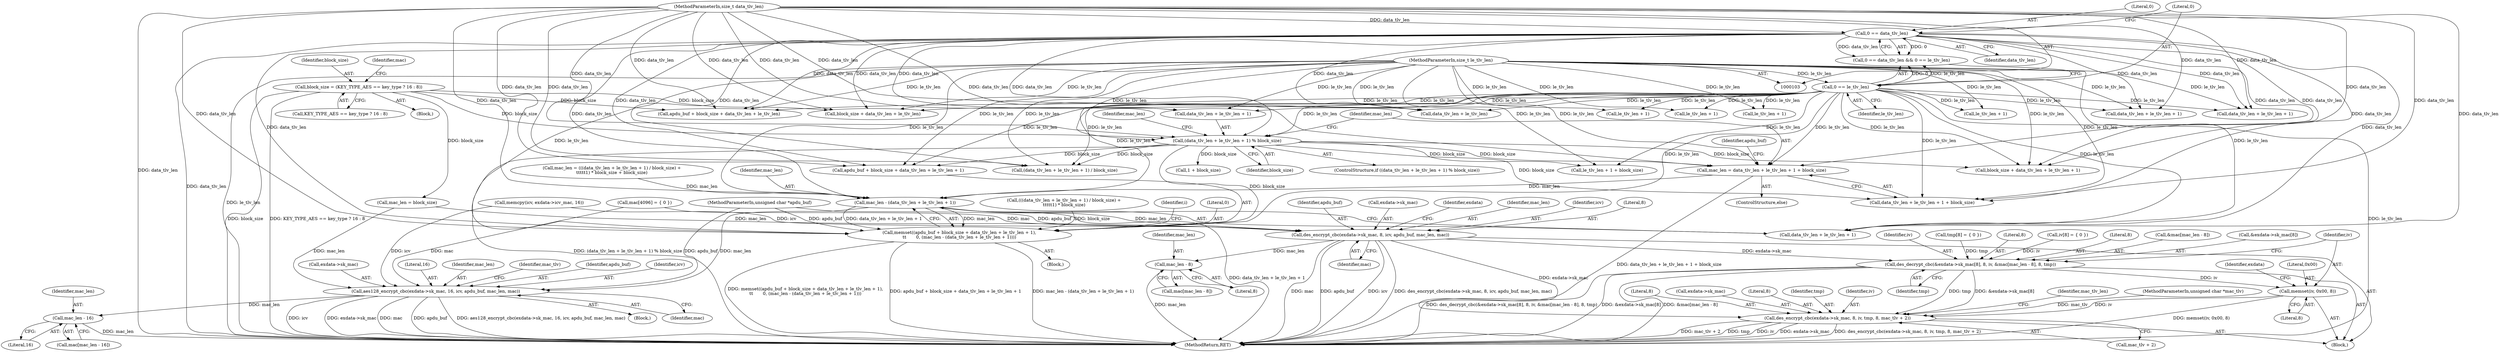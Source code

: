 digraph "1_OpenSC_8fe377e93b4b56060e5bbfb6f3142ceaeca744fa_6@integer" {
"1000203" [label="(Call,mac_len = data_tlv_len + le_tlv_len + 1 + block_size)"];
"1000106" [label="(MethodParameterIn,size_t data_tlv_len)"];
"1000157" [label="(Call,0 == data_tlv_len)"];
"1000107" [label="(MethodParameterIn,size_t le_tlv_len)"];
"1000160" [label="(Call,0 == le_tlv_len)"];
"1000180" [label="(Call,(data_tlv_len + le_tlv_len + 1) % block_size)"];
"1000113" [label="(Call,block_size = (KEY_TYPE_AES == key_type ? 16 : 8))"];
"1000223" [label="(Call,mac_len - (data_tlv_len + le_tlv_len + 1))"];
"1000212" [label="(Call,memset((apdu_buf + block_size + data_tlv_len + le_tlv_len + 1),\n\t\t       0, (mac_len - (data_tlv_len + le_tlv_len + 1))))"];
"1000278" [label="(Call,aes128_encrypt_cbc(exdata->sk_mac, 16, icv, apdu_buf, mac_len, mac))"];
"1000294" [label="(Call,mac_len - 16)"];
"1000306" [label="(Call,des_encrypt_cbc(exdata->sk_mac, 8, icv, apdu_buf, mac_len, mac))"];
"1000315" [label="(Call,des_decrypt_cbc(&exdata->sk_mac[8], 8, iv, &mac[mac_len - 8], 8, tmp))"];
"1000332" [label="(Call,memset(iv, 0x00, 8))"];
"1000336" [label="(Call,des_encrypt_cbc(exdata->sk_mac, 8, iv, tmp, 8, mac_tlv + 2))"];
"1000327" [label="(Call,mac_len - 8)"];
"1000204" [label="(Identifier,mac_len)"];
"1000335" [label="(Literal,8)"];
"1000161" [label="(Literal,0)"];
"1000296" [label="(Literal,16)"];
"1000217" [label="(Call,data_tlv_len + le_tlv_len + 1)"];
"1000284" [label="(Identifier,apdu_buf)"];
"1000343" [label="(Literal,8)"];
"1000180" [label="(Call,(data_tlv_len + le_tlv_len + 1) % block_size)"];
"1000316" [label="(Call,&exdata->sk_mac[8])"];
"1000323" [label="(Identifier,iv)"];
"1000337" [label="(Call,exdata->sk_mac)"];
"1000304" [label="(Call,tmp[8] = { 0 })"];
"1000181" [label="(Call,data_tlv_len + le_tlv_len + 1)"];
"1000190" [label="(Call,(((data_tlv_len + le_tlv_len + 1) / block_size) +\n\t\t\t\t\t1) * block_size)"];
"1000319" [label="(Identifier,exdata)"];
"1000340" [label="(Literal,8)"];
"1000299" [label="(Block,)"];
"1000278" [label="(Call,aes128_encrypt_cbc(exdata->sk_mac, 16, icv, apdu_buf, mac_len, mac))"];
"1000313" [label="(Identifier,mac_len)"];
"1000285" [label="(Identifier,mac_len)"];
"1000213" [label="(Call,apdu_buf + block_size + data_tlv_len + le_tlv_len + 1)"];
"1000227" [label="(Call,le_tlv_len + 1)"];
"1000311" [label="(Identifier,icv)"];
"1000159" [label="(Identifier,data_tlv_len)"];
"1000183" [label="(Call,le_tlv_len + 1)"];
"1000202" [label="(ControlStructure,else)"];
"1000193" [label="(Call,data_tlv_len + le_tlv_len + 1)"];
"1000315" [label="(Call,des_decrypt_cbc(&exdata->sk_mac[8], 8, iv, &mac[mac_len - 8], 8, tmp))"];
"1000328" [label="(Identifier,mac_len)"];
"1000219" [label="(Call,le_tlv_len + 1)"];
"1000289" [label="(Identifier,mac_tlv)"];
"1000336" [label="(Call,des_encrypt_cbc(exdata->sk_mac, 8, iv, tmp, 8, mac_tlv + 2))"];
"1000156" [label="(Call,0 == data_tlv_len && 0 == le_tlv_len)"];
"1000314" [label="(Identifier,mac)"];
"1000306" [label="(Call,des_encrypt_cbc(exdata->sk_mac, 8, icv, apdu_buf, mac_len, mac))"];
"1000224" [label="(Identifier,mac_len)"];
"1000334" [label="(Literal,0x00)"];
"1000267" [label="(Call,memcpy(icv, exdata->icv_mac, 16))"];
"1000207" [label="(Call,le_tlv_len + 1 + block_size)"];
"1000277" [label="(Block,)"];
"1000188" [label="(Identifier,mac_len)"];
"1000295" [label="(Identifier,mac_len)"];
"1000333" [label="(Identifier,iv)"];
"1000192" [label="(Call,(data_tlv_len + le_tlv_len + 1) / block_size)"];
"1000325" [label="(Call,mac[mac_len - 8])"];
"1000283" [label="(Identifier,icv)"];
"1000332" [label="(Call,memset(iv, 0x00, 8))"];
"1000338" [label="(Identifier,exdata)"];
"1000331" [label="(Identifier,tmp)"];
"1000329" [label="(Literal,8)"];
"1000171" [label="(Call,apdu_buf + block_size + data_tlv_len + le_tlv_len)"];
"1000215" [label="(Call,block_size + data_tlv_len + le_tlv_len + 1)"];
"1000175" [label="(Call,data_tlv_len + le_tlv_len)"];
"1000327" [label="(Call,mac_len - 8)"];
"1000212" [label="(Call,memset((apdu_buf + block_size + data_tlv_len + le_tlv_len + 1),\n\t\t       0, (mac_len - (data_tlv_len + le_tlv_len + 1))))"];
"1000225" [label="(Call,data_tlv_len + le_tlv_len + 1)"];
"1000160" [label="(Call,0 == le_tlv_len)"];
"1000195" [label="(Call,le_tlv_len + 1)"];
"1000342" [label="(Identifier,tmp)"];
"1000223" [label="(Call,mac_len - (data_tlv_len + le_tlv_len + 1))"];
"1000122" [label="(Call,mac[4096] = { 0 })"];
"1000279" [label="(Call,exdata->sk_mac)"];
"1000179" [label="(ControlStructure,if ((data_tlv_len + le_tlv_len + 1) % block_size))"];
"1000310" [label="(Literal,8)"];
"1000355" [label="(MethodReturn,RET)"];
"1000214" [label="(Identifier,apdu_buf)"];
"1000312" [label="(Identifier,apdu_buf)"];
"1000205" [label="(Call,data_tlv_len + le_tlv_len + 1 + block_size)"];
"1000330" [label="(Literal,8)"];
"1000187" [label="(Call,mac_len = (((data_tlv_len + le_tlv_len + 1) / block_size) +\n\t\t\t\t\t1) * block_size + block_size)"];
"1000162" [label="(Identifier,le_tlv_len)"];
"1000113" [label="(Call,block_size = (KEY_TYPE_AES == key_type ? 16 : 8))"];
"1000301" [label="(Call,iv[8] = { 0 })"];
"1000307" [label="(Call,exdata->sk_mac)"];
"1000341" [label="(Identifier,iv)"];
"1000115" [label="(Call,KEY_TYPE_AES == key_type ? 16 : 8)"];
"1000282" [label="(Literal,16)"];
"1000294" [label="(Call,mac_len - 16)"];
"1000349" [label="(Identifier,mac_tlv_len)"];
"1000322" [label="(Literal,8)"];
"1000186" [label="(Identifier,block_size)"];
"1000105" [label="(MethodParameterIn,unsigned char *apdu_buf)"];
"1000107" [label="(MethodParameterIn,size_t le_tlv_len)"];
"1000232" [label="(Identifier,i)"];
"1000164" [label="(Call,mac_len = block_size)"];
"1000203" [label="(Call,mac_len = data_tlv_len + le_tlv_len + 1 + block_size)"];
"1000286" [label="(Identifier,mac)"];
"1000173" [label="(Call,block_size + data_tlv_len + le_tlv_len)"];
"1000157" [label="(Call,0 == data_tlv_len)"];
"1000123" [label="(Identifier,mac)"];
"1000114" [label="(Identifier,block_size)"];
"1000158" [label="(Literal,0)"];
"1000106" [label="(MethodParameterIn,size_t data_tlv_len)"];
"1000209" [label="(Call,1 + block_size)"];
"1000292" [label="(Call,mac[mac_len - 16])"];
"1000344" [label="(Call,mac_tlv + 2)"];
"1000324" [label="(Call,&mac[mac_len - 8])"];
"1000108" [label="(MethodParameterIn,unsigned char *mac_tlv)"];
"1000168" [label="(Block,)"];
"1000111" [label="(Block,)"];
"1000222" [label="(Literal,0)"];
"1000203" -> "1000202"  [label="AST: "];
"1000203" -> "1000205"  [label="CFG: "];
"1000204" -> "1000203"  [label="AST: "];
"1000205" -> "1000203"  [label="AST: "];
"1000214" -> "1000203"  [label="CFG: "];
"1000203" -> "1000355"  [label="DDG: data_tlv_len + le_tlv_len + 1 + block_size"];
"1000106" -> "1000203"  [label="DDG: data_tlv_len"];
"1000157" -> "1000203"  [label="DDG: data_tlv_len"];
"1000107" -> "1000203"  [label="DDG: le_tlv_len"];
"1000160" -> "1000203"  [label="DDG: le_tlv_len"];
"1000180" -> "1000203"  [label="DDG: block_size"];
"1000203" -> "1000223"  [label="DDG: mac_len"];
"1000106" -> "1000103"  [label="AST: "];
"1000106" -> "1000355"  [label="DDG: data_tlv_len"];
"1000106" -> "1000157"  [label="DDG: data_tlv_len"];
"1000106" -> "1000171"  [label="DDG: data_tlv_len"];
"1000106" -> "1000173"  [label="DDG: data_tlv_len"];
"1000106" -> "1000175"  [label="DDG: data_tlv_len"];
"1000106" -> "1000180"  [label="DDG: data_tlv_len"];
"1000106" -> "1000181"  [label="DDG: data_tlv_len"];
"1000106" -> "1000192"  [label="DDG: data_tlv_len"];
"1000106" -> "1000193"  [label="DDG: data_tlv_len"];
"1000106" -> "1000205"  [label="DDG: data_tlv_len"];
"1000106" -> "1000212"  [label="DDG: data_tlv_len"];
"1000106" -> "1000213"  [label="DDG: data_tlv_len"];
"1000106" -> "1000215"  [label="DDG: data_tlv_len"];
"1000106" -> "1000217"  [label="DDG: data_tlv_len"];
"1000106" -> "1000223"  [label="DDG: data_tlv_len"];
"1000106" -> "1000225"  [label="DDG: data_tlv_len"];
"1000157" -> "1000156"  [label="AST: "];
"1000157" -> "1000159"  [label="CFG: "];
"1000158" -> "1000157"  [label="AST: "];
"1000159" -> "1000157"  [label="AST: "];
"1000161" -> "1000157"  [label="CFG: "];
"1000156" -> "1000157"  [label="CFG: "];
"1000157" -> "1000355"  [label="DDG: data_tlv_len"];
"1000157" -> "1000156"  [label="DDG: 0"];
"1000157" -> "1000156"  [label="DDG: data_tlv_len"];
"1000157" -> "1000171"  [label="DDG: data_tlv_len"];
"1000157" -> "1000173"  [label="DDG: data_tlv_len"];
"1000157" -> "1000175"  [label="DDG: data_tlv_len"];
"1000157" -> "1000180"  [label="DDG: data_tlv_len"];
"1000157" -> "1000181"  [label="DDG: data_tlv_len"];
"1000157" -> "1000192"  [label="DDG: data_tlv_len"];
"1000157" -> "1000193"  [label="DDG: data_tlv_len"];
"1000157" -> "1000205"  [label="DDG: data_tlv_len"];
"1000157" -> "1000212"  [label="DDG: data_tlv_len"];
"1000157" -> "1000213"  [label="DDG: data_tlv_len"];
"1000157" -> "1000215"  [label="DDG: data_tlv_len"];
"1000157" -> "1000217"  [label="DDG: data_tlv_len"];
"1000157" -> "1000223"  [label="DDG: data_tlv_len"];
"1000157" -> "1000225"  [label="DDG: data_tlv_len"];
"1000107" -> "1000103"  [label="AST: "];
"1000107" -> "1000355"  [label="DDG: le_tlv_len"];
"1000107" -> "1000160"  [label="DDG: le_tlv_len"];
"1000107" -> "1000171"  [label="DDG: le_tlv_len"];
"1000107" -> "1000173"  [label="DDG: le_tlv_len"];
"1000107" -> "1000175"  [label="DDG: le_tlv_len"];
"1000107" -> "1000180"  [label="DDG: le_tlv_len"];
"1000107" -> "1000181"  [label="DDG: le_tlv_len"];
"1000107" -> "1000183"  [label="DDG: le_tlv_len"];
"1000107" -> "1000192"  [label="DDG: le_tlv_len"];
"1000107" -> "1000193"  [label="DDG: le_tlv_len"];
"1000107" -> "1000195"  [label="DDG: le_tlv_len"];
"1000107" -> "1000205"  [label="DDG: le_tlv_len"];
"1000107" -> "1000207"  [label="DDG: le_tlv_len"];
"1000107" -> "1000212"  [label="DDG: le_tlv_len"];
"1000107" -> "1000213"  [label="DDG: le_tlv_len"];
"1000107" -> "1000215"  [label="DDG: le_tlv_len"];
"1000107" -> "1000217"  [label="DDG: le_tlv_len"];
"1000107" -> "1000219"  [label="DDG: le_tlv_len"];
"1000107" -> "1000223"  [label="DDG: le_tlv_len"];
"1000107" -> "1000225"  [label="DDG: le_tlv_len"];
"1000107" -> "1000227"  [label="DDG: le_tlv_len"];
"1000160" -> "1000156"  [label="AST: "];
"1000160" -> "1000162"  [label="CFG: "];
"1000161" -> "1000160"  [label="AST: "];
"1000162" -> "1000160"  [label="AST: "];
"1000156" -> "1000160"  [label="CFG: "];
"1000160" -> "1000355"  [label="DDG: le_tlv_len"];
"1000160" -> "1000156"  [label="DDG: 0"];
"1000160" -> "1000156"  [label="DDG: le_tlv_len"];
"1000160" -> "1000171"  [label="DDG: le_tlv_len"];
"1000160" -> "1000173"  [label="DDG: le_tlv_len"];
"1000160" -> "1000175"  [label="DDG: le_tlv_len"];
"1000160" -> "1000180"  [label="DDG: le_tlv_len"];
"1000160" -> "1000181"  [label="DDG: le_tlv_len"];
"1000160" -> "1000183"  [label="DDG: le_tlv_len"];
"1000160" -> "1000192"  [label="DDG: le_tlv_len"];
"1000160" -> "1000193"  [label="DDG: le_tlv_len"];
"1000160" -> "1000195"  [label="DDG: le_tlv_len"];
"1000160" -> "1000205"  [label="DDG: le_tlv_len"];
"1000160" -> "1000207"  [label="DDG: le_tlv_len"];
"1000160" -> "1000212"  [label="DDG: le_tlv_len"];
"1000160" -> "1000213"  [label="DDG: le_tlv_len"];
"1000160" -> "1000215"  [label="DDG: le_tlv_len"];
"1000160" -> "1000217"  [label="DDG: le_tlv_len"];
"1000160" -> "1000219"  [label="DDG: le_tlv_len"];
"1000160" -> "1000223"  [label="DDG: le_tlv_len"];
"1000160" -> "1000225"  [label="DDG: le_tlv_len"];
"1000160" -> "1000227"  [label="DDG: le_tlv_len"];
"1000180" -> "1000179"  [label="AST: "];
"1000180" -> "1000186"  [label="CFG: "];
"1000181" -> "1000180"  [label="AST: "];
"1000186" -> "1000180"  [label="AST: "];
"1000188" -> "1000180"  [label="CFG: "];
"1000204" -> "1000180"  [label="CFG: "];
"1000180" -> "1000355"  [label="DDG: (data_tlv_len + le_tlv_len + 1) % block_size"];
"1000113" -> "1000180"  [label="DDG: block_size"];
"1000180" -> "1000192"  [label="DDG: block_size"];
"1000180" -> "1000205"  [label="DDG: block_size"];
"1000180" -> "1000207"  [label="DDG: block_size"];
"1000180" -> "1000209"  [label="DDG: block_size"];
"1000180" -> "1000212"  [label="DDG: block_size"];
"1000180" -> "1000213"  [label="DDG: block_size"];
"1000180" -> "1000215"  [label="DDG: block_size"];
"1000113" -> "1000111"  [label="AST: "];
"1000113" -> "1000115"  [label="CFG: "];
"1000114" -> "1000113"  [label="AST: "];
"1000115" -> "1000113"  [label="AST: "];
"1000123" -> "1000113"  [label="CFG: "];
"1000113" -> "1000355"  [label="DDG: block_size"];
"1000113" -> "1000355"  [label="DDG: KEY_TYPE_AES == key_type ? 16 : 8"];
"1000113" -> "1000164"  [label="DDG: block_size"];
"1000113" -> "1000171"  [label="DDG: block_size"];
"1000113" -> "1000173"  [label="DDG: block_size"];
"1000223" -> "1000212"  [label="AST: "];
"1000223" -> "1000225"  [label="CFG: "];
"1000224" -> "1000223"  [label="AST: "];
"1000225" -> "1000223"  [label="AST: "];
"1000212" -> "1000223"  [label="CFG: "];
"1000223" -> "1000355"  [label="DDG: data_tlv_len + le_tlv_len + 1"];
"1000223" -> "1000212"  [label="DDG: mac_len"];
"1000223" -> "1000212"  [label="DDG: data_tlv_len + le_tlv_len + 1"];
"1000187" -> "1000223"  [label="DDG: mac_len"];
"1000223" -> "1000278"  [label="DDG: mac_len"];
"1000223" -> "1000306"  [label="DDG: mac_len"];
"1000212" -> "1000168"  [label="AST: "];
"1000213" -> "1000212"  [label="AST: "];
"1000222" -> "1000212"  [label="AST: "];
"1000232" -> "1000212"  [label="CFG: "];
"1000212" -> "1000355"  [label="DDG: mac_len - (data_tlv_len + le_tlv_len + 1)"];
"1000212" -> "1000355"  [label="DDG: memset((apdu_buf + block_size + data_tlv_len + le_tlv_len + 1),\n\t\t       0, (mac_len - (data_tlv_len + le_tlv_len + 1)))"];
"1000212" -> "1000355"  [label="DDG: apdu_buf + block_size + data_tlv_len + le_tlv_len + 1"];
"1000105" -> "1000212"  [label="DDG: apdu_buf"];
"1000190" -> "1000212"  [label="DDG: block_size"];
"1000278" -> "1000277"  [label="AST: "];
"1000278" -> "1000286"  [label="CFG: "];
"1000279" -> "1000278"  [label="AST: "];
"1000282" -> "1000278"  [label="AST: "];
"1000283" -> "1000278"  [label="AST: "];
"1000284" -> "1000278"  [label="AST: "];
"1000285" -> "1000278"  [label="AST: "];
"1000286" -> "1000278"  [label="AST: "];
"1000289" -> "1000278"  [label="CFG: "];
"1000278" -> "1000355"  [label="DDG: mac"];
"1000278" -> "1000355"  [label="DDG: apdu_buf"];
"1000278" -> "1000355"  [label="DDG: aes128_encrypt_cbc(exdata->sk_mac, 16, icv, apdu_buf, mac_len, mac)"];
"1000278" -> "1000355"  [label="DDG: icv"];
"1000278" -> "1000355"  [label="DDG: exdata->sk_mac"];
"1000267" -> "1000278"  [label="DDG: icv"];
"1000105" -> "1000278"  [label="DDG: apdu_buf"];
"1000164" -> "1000278"  [label="DDG: mac_len"];
"1000122" -> "1000278"  [label="DDG: mac"];
"1000278" -> "1000294"  [label="DDG: mac_len"];
"1000294" -> "1000292"  [label="AST: "];
"1000294" -> "1000296"  [label="CFG: "];
"1000295" -> "1000294"  [label="AST: "];
"1000296" -> "1000294"  [label="AST: "];
"1000292" -> "1000294"  [label="CFG: "];
"1000294" -> "1000355"  [label="DDG: mac_len"];
"1000306" -> "1000299"  [label="AST: "];
"1000306" -> "1000314"  [label="CFG: "];
"1000307" -> "1000306"  [label="AST: "];
"1000310" -> "1000306"  [label="AST: "];
"1000311" -> "1000306"  [label="AST: "];
"1000312" -> "1000306"  [label="AST: "];
"1000313" -> "1000306"  [label="AST: "];
"1000314" -> "1000306"  [label="AST: "];
"1000319" -> "1000306"  [label="CFG: "];
"1000306" -> "1000355"  [label="DDG: apdu_buf"];
"1000306" -> "1000355"  [label="DDG: icv"];
"1000306" -> "1000355"  [label="DDG: des_encrypt_cbc(exdata->sk_mac, 8, icv, apdu_buf, mac_len, mac)"];
"1000306" -> "1000355"  [label="DDG: mac"];
"1000267" -> "1000306"  [label="DDG: icv"];
"1000105" -> "1000306"  [label="DDG: apdu_buf"];
"1000164" -> "1000306"  [label="DDG: mac_len"];
"1000122" -> "1000306"  [label="DDG: mac"];
"1000306" -> "1000315"  [label="DDG: exdata->sk_mac"];
"1000306" -> "1000327"  [label="DDG: mac_len"];
"1000306" -> "1000336"  [label="DDG: exdata->sk_mac"];
"1000315" -> "1000299"  [label="AST: "];
"1000315" -> "1000331"  [label="CFG: "];
"1000316" -> "1000315"  [label="AST: "];
"1000322" -> "1000315"  [label="AST: "];
"1000323" -> "1000315"  [label="AST: "];
"1000324" -> "1000315"  [label="AST: "];
"1000330" -> "1000315"  [label="AST: "];
"1000331" -> "1000315"  [label="AST: "];
"1000333" -> "1000315"  [label="CFG: "];
"1000315" -> "1000355"  [label="DDG: des_decrypt_cbc(&exdata->sk_mac[8], 8, iv, &mac[mac_len - 8], 8, tmp)"];
"1000315" -> "1000355"  [label="DDG: &exdata->sk_mac[8]"];
"1000315" -> "1000355"  [label="DDG: &mac[mac_len - 8]"];
"1000301" -> "1000315"  [label="DDG: iv"];
"1000304" -> "1000315"  [label="DDG: tmp"];
"1000315" -> "1000332"  [label="DDG: iv"];
"1000315" -> "1000336"  [label="DDG: &exdata->sk_mac[8]"];
"1000315" -> "1000336"  [label="DDG: tmp"];
"1000332" -> "1000299"  [label="AST: "];
"1000332" -> "1000335"  [label="CFG: "];
"1000333" -> "1000332"  [label="AST: "];
"1000334" -> "1000332"  [label="AST: "];
"1000335" -> "1000332"  [label="AST: "];
"1000338" -> "1000332"  [label="CFG: "];
"1000332" -> "1000355"  [label="DDG: memset(iv, 0x00, 8)"];
"1000332" -> "1000336"  [label="DDG: iv"];
"1000336" -> "1000299"  [label="AST: "];
"1000336" -> "1000344"  [label="CFG: "];
"1000337" -> "1000336"  [label="AST: "];
"1000340" -> "1000336"  [label="AST: "];
"1000341" -> "1000336"  [label="AST: "];
"1000342" -> "1000336"  [label="AST: "];
"1000343" -> "1000336"  [label="AST: "];
"1000344" -> "1000336"  [label="AST: "];
"1000349" -> "1000336"  [label="CFG: "];
"1000336" -> "1000355"  [label="DDG: des_encrypt_cbc(exdata->sk_mac, 8, iv, tmp, 8, mac_tlv + 2)"];
"1000336" -> "1000355"  [label="DDG: mac_tlv + 2"];
"1000336" -> "1000355"  [label="DDG: tmp"];
"1000336" -> "1000355"  [label="DDG: iv"];
"1000336" -> "1000355"  [label="DDG: exdata->sk_mac"];
"1000108" -> "1000336"  [label="DDG: mac_tlv"];
"1000327" -> "1000325"  [label="AST: "];
"1000327" -> "1000329"  [label="CFG: "];
"1000328" -> "1000327"  [label="AST: "];
"1000329" -> "1000327"  [label="AST: "];
"1000325" -> "1000327"  [label="CFG: "];
"1000327" -> "1000355"  [label="DDG: mac_len"];
}
